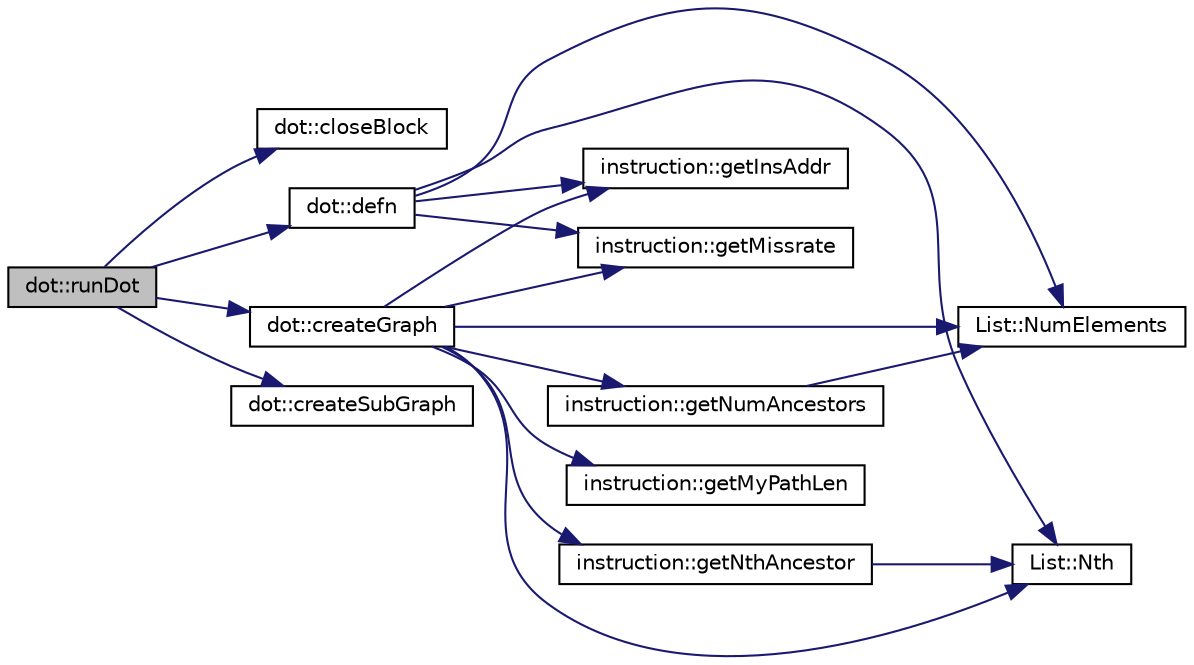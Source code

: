 digraph G
{
  edge [fontname="Helvetica",fontsize="10",labelfontname="Helvetica",labelfontsize="10"];
  node [fontname="Helvetica",fontsize="10",shape=record];
  rankdir=LR;
  Node1 [label="dot::runDot",height=0.2,width=0.4,color="black", fillcolor="grey75", style="filled" fontcolor="black"];
  Node1 -> Node2 [color="midnightblue",fontsize="10",style="solid"];
  Node2 [label="dot::closeBlock",height=0.2,width=0.4,color="black", fillcolor="white", style="filled",URL="$classdot.html#acc4e61396656da0a5a0ec085c88e414e"];
  Node1 -> Node3 [color="midnightblue",fontsize="10",style="solid"];
  Node3 [label="dot::createGraph",height=0.2,width=0.4,color="black", fillcolor="white", style="filled",URL="$classdot.html#aac4be16ebdd60983177619a8b7df658f"];
  Node3 -> Node4 [color="midnightblue",fontsize="10",style="solid"];
  Node4 [label="instruction::getInsAddr",height=0.2,width=0.4,color="black", fillcolor="white", style="filled",URL="$classinstruction.html#ac1fabe854c85726785052c7a5ebf6d39"];
  Node3 -> Node5 [color="midnightblue",fontsize="10",style="solid"];
  Node5 [label="instruction::getMissrate",height=0.2,width=0.4,color="black", fillcolor="white", style="filled",URL="$classinstruction.html#a7f04521e22bec22c519fdc44d7c8b83a"];
  Node3 -> Node6 [color="midnightblue",fontsize="10",style="solid"];
  Node6 [label="instruction::getMyPathLen",height=0.2,width=0.4,color="black", fillcolor="white", style="filled",URL="$classinstruction.html#a48dbb40a5b7bc9bd36b3990fc61f20b2"];
  Node3 -> Node7 [color="midnightblue",fontsize="10",style="solid"];
  Node7 [label="instruction::getNthAncestor",height=0.2,width=0.4,color="black", fillcolor="white", style="filled",URL="$classinstruction.html#aee9c18eaa3dfe56eacc82ac31b8231d5"];
  Node7 -> Node8 [color="midnightblue",fontsize="10",style="solid"];
  Node8 [label="List::Nth",height=0.2,width=0.4,color="black", fillcolor="white", style="filled",URL="$classList.html#a5eb964816de33c85e1d46658ddf8c6c4"];
  Node3 -> Node9 [color="midnightblue",fontsize="10",style="solid"];
  Node9 [label="instruction::getNumAncestors",height=0.2,width=0.4,color="black", fillcolor="white", style="filled",URL="$classinstruction.html#a2e29e3536ad20c65b6c7b76ba6e37ad8"];
  Node9 -> Node10 [color="midnightblue",fontsize="10",style="solid"];
  Node10 [label="List::NumElements",height=0.2,width=0.4,color="black", fillcolor="white", style="filled",URL="$classList.html#ac2e9d50f703b01bf643fa6ce50837c26"];
  Node3 -> Node8 [color="midnightblue",fontsize="10",style="solid"];
  Node3 -> Node10 [color="midnightblue",fontsize="10",style="solid"];
  Node1 -> Node11 [color="midnightblue",fontsize="10",style="solid"];
  Node11 [label="dot::createSubGraph",height=0.2,width=0.4,color="black", fillcolor="white", style="filled",URL="$classdot.html#a589a9b85d00d4072fd1eecf3b4b90bf0"];
  Node1 -> Node12 [color="midnightblue",fontsize="10",style="solid"];
  Node12 [label="dot::defn",height=0.2,width=0.4,color="black", fillcolor="white", style="filled",URL="$classdot.html#a0f2386ca3194247a3e8cb8bf05749a5e"];
  Node12 -> Node4 [color="midnightblue",fontsize="10",style="solid"];
  Node12 -> Node5 [color="midnightblue",fontsize="10",style="solid"];
  Node12 -> Node8 [color="midnightblue",fontsize="10",style="solid"];
  Node12 -> Node10 [color="midnightblue",fontsize="10",style="solid"];
}
